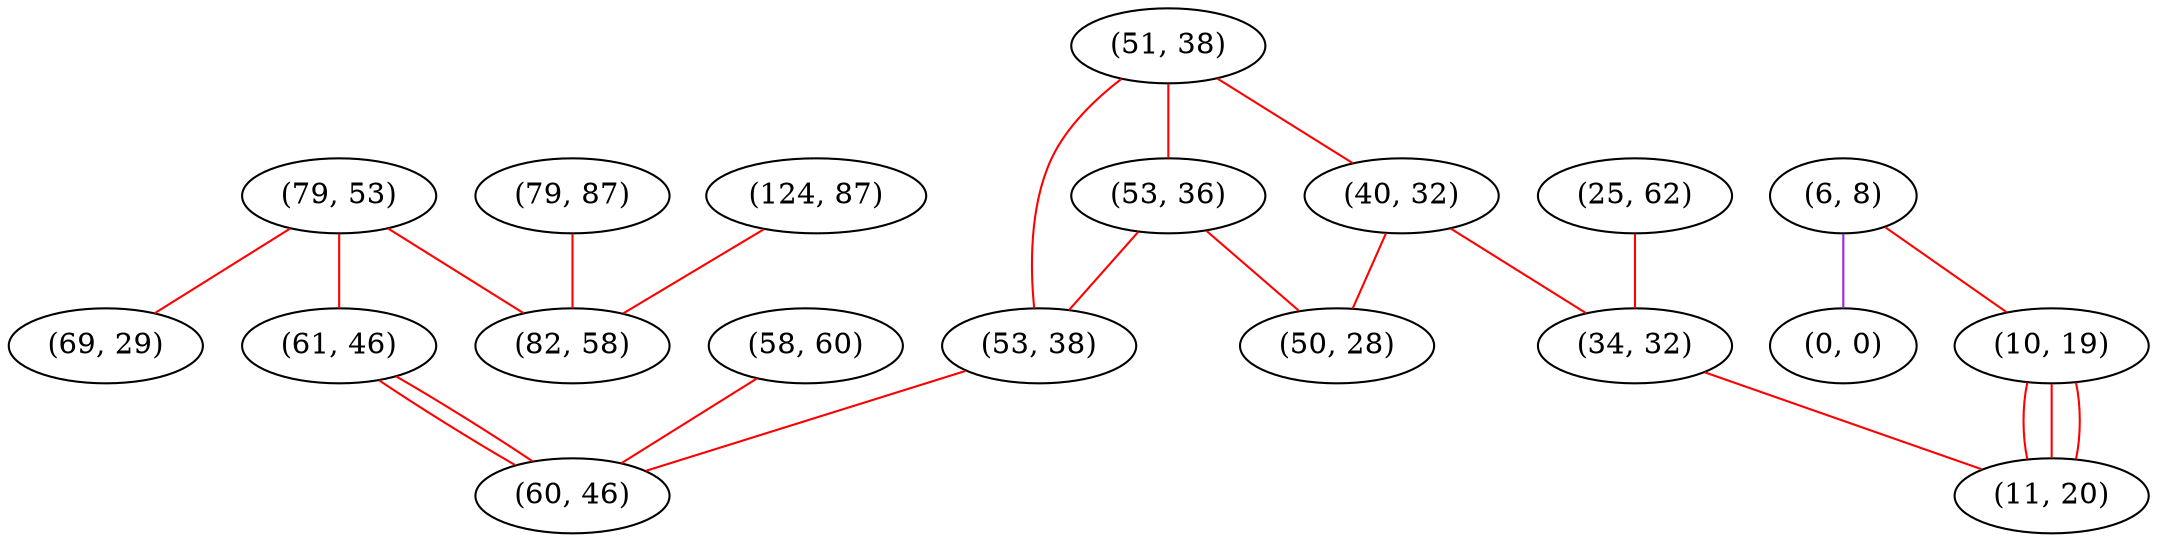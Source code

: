 graph "" {
"(79, 53)";
"(25, 62)";
"(6, 8)";
"(51, 38)";
"(79, 87)";
"(124, 87)";
"(40, 32)";
"(10, 19)";
"(58, 60)";
"(61, 46)";
"(34, 32)";
"(53, 36)";
"(0, 0)";
"(11, 20)";
"(50, 28)";
"(53, 38)";
"(82, 58)";
"(69, 29)";
"(60, 46)";
"(79, 53)" -- "(61, 46)"  [color=red, key=0, weight=1];
"(79, 53)" -- "(69, 29)"  [color=red, key=0, weight=1];
"(79, 53)" -- "(82, 58)"  [color=red, key=0, weight=1];
"(25, 62)" -- "(34, 32)"  [color=red, key=0, weight=1];
"(6, 8)" -- "(0, 0)"  [color=purple, key=0, weight=4];
"(6, 8)" -- "(10, 19)"  [color=red, key=0, weight=1];
"(51, 38)" -- "(53, 38)"  [color=red, key=0, weight=1];
"(51, 38)" -- "(53, 36)"  [color=red, key=0, weight=1];
"(51, 38)" -- "(40, 32)"  [color=red, key=0, weight=1];
"(79, 87)" -- "(82, 58)"  [color=red, key=0, weight=1];
"(124, 87)" -- "(82, 58)"  [color=red, key=0, weight=1];
"(40, 32)" -- "(34, 32)"  [color=red, key=0, weight=1];
"(40, 32)" -- "(50, 28)"  [color=red, key=0, weight=1];
"(10, 19)" -- "(11, 20)"  [color=red, key=0, weight=1];
"(10, 19)" -- "(11, 20)"  [color=red, key=1, weight=1];
"(10, 19)" -- "(11, 20)"  [color=red, key=2, weight=1];
"(58, 60)" -- "(60, 46)"  [color=red, key=0, weight=1];
"(61, 46)" -- "(60, 46)"  [color=red, key=0, weight=1];
"(61, 46)" -- "(60, 46)"  [color=red, key=1, weight=1];
"(34, 32)" -- "(11, 20)"  [color=red, key=0, weight=1];
"(53, 36)" -- "(53, 38)"  [color=red, key=0, weight=1];
"(53, 36)" -- "(50, 28)"  [color=red, key=0, weight=1];
"(53, 38)" -- "(60, 46)"  [color=red, key=0, weight=1];
}
